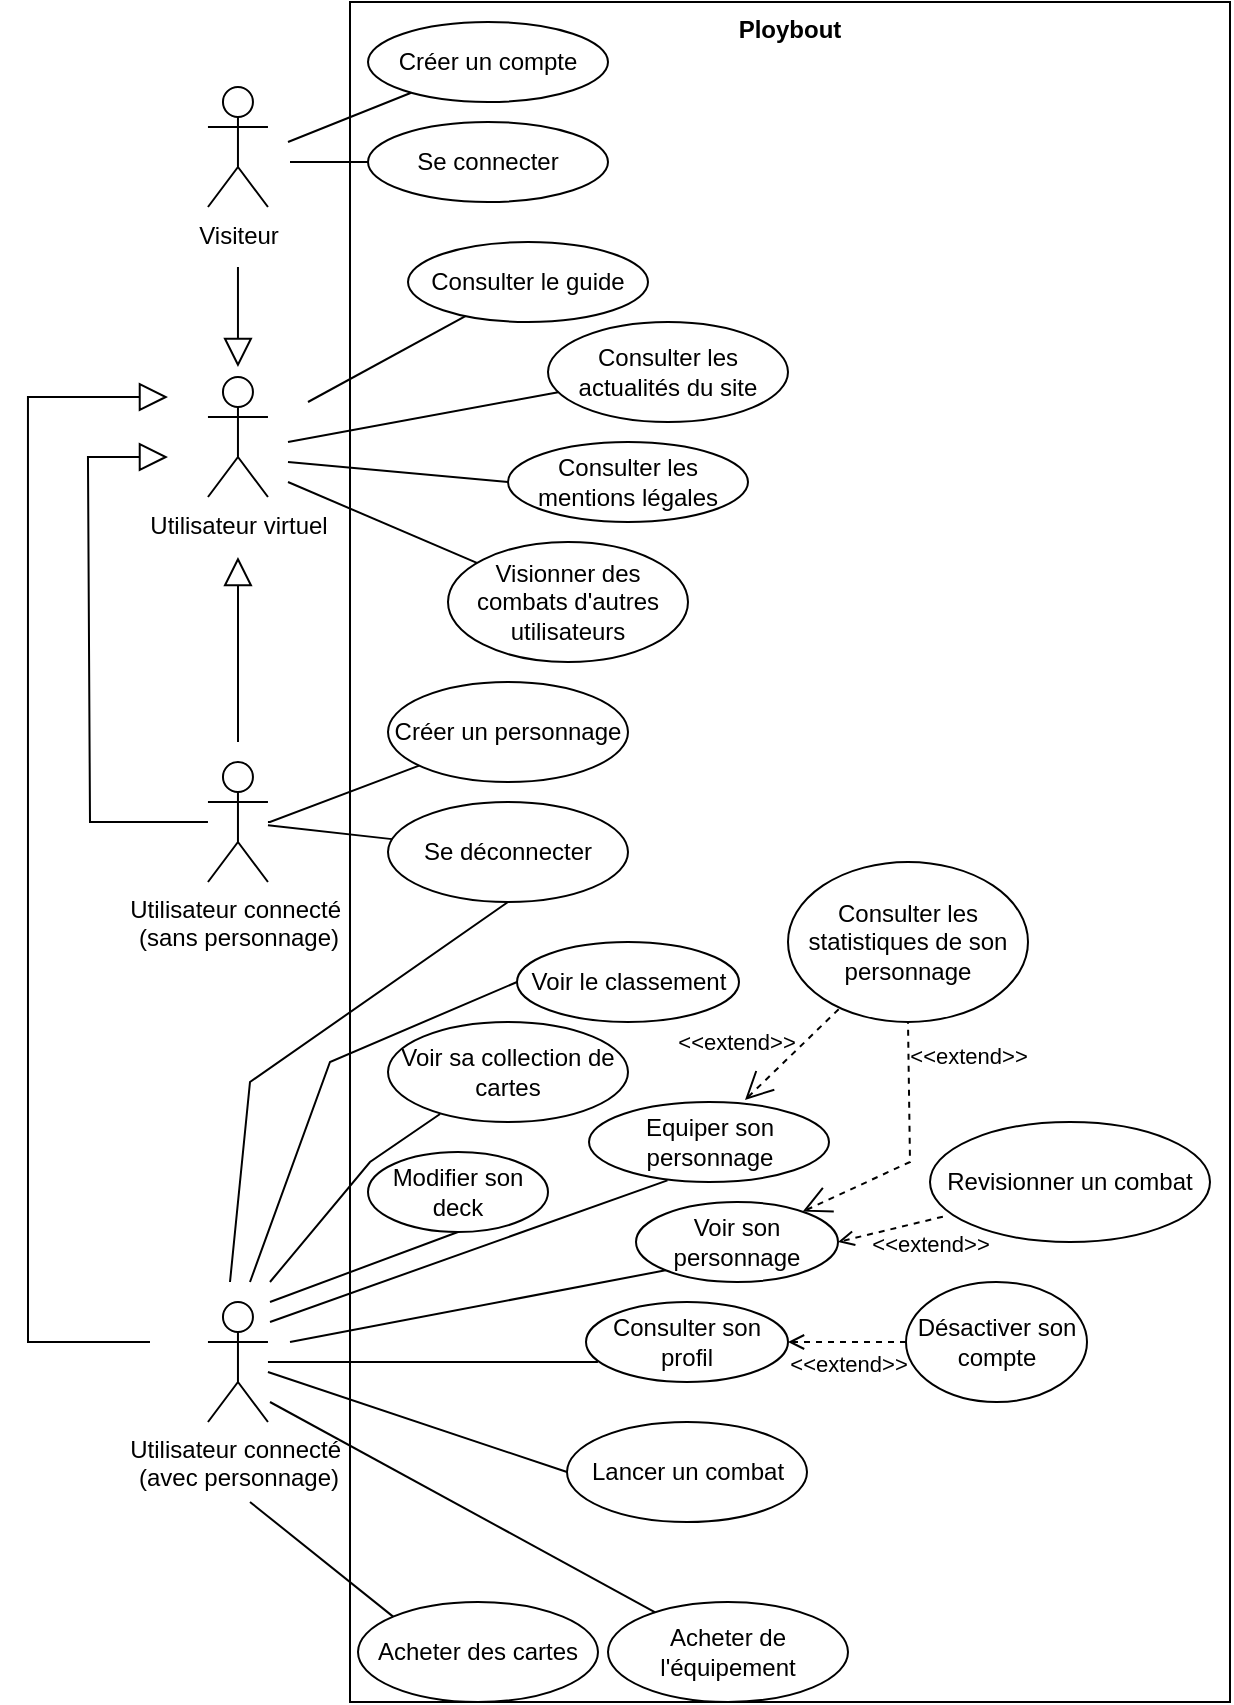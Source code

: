 <mxfile version="26.1.3">
  <diagram name="Page-1" id="ySRm1STF3ZtucR_X7EqH">
    <mxGraphModel dx="2925" dy="1113" grid="1" gridSize="10" guides="1" tooltips="1" connect="1" arrows="1" fold="1" page="1" pageScale="1" pageWidth="827" pageHeight="1169" math="0" shadow="0">
      <root>
        <mxCell id="0" />
        <mxCell id="1" parent="0" />
        <mxCell id="HJMxeG1oSkIeelWJfz3V-1" value="Ploybout" style="shape=rect;html=1;verticalAlign=top;fontStyle=1;whiteSpace=wrap;align=center;" parent="1" vertex="1">
          <mxGeometry x="170" y="10" width="440" height="850" as="geometry" />
        </mxCell>
        <mxCell id="HJMxeG1oSkIeelWJfz3V-2" value="Visiteur" style="shape=umlActor;verticalLabelPosition=bottom;verticalAlign=top;html=1;outlineConnect=0;" parent="1" vertex="1">
          <mxGeometry x="98.98" y="52.5" width="30" height="60" as="geometry" />
        </mxCell>
        <mxCell id="HJMxeG1oSkIeelWJfz3V-3" value="&lt;div&gt;Utilisateur connecté&amp;nbsp;&lt;/div&gt;&lt;div&gt;(avec personnage)&lt;/div&gt;" style="shape=umlActor;verticalLabelPosition=bottom;verticalAlign=top;html=1;outlineConnect=0;" parent="1" vertex="1">
          <mxGeometry x="98.98" y="660" width="30" height="60" as="geometry" />
        </mxCell>
        <mxCell id="HJMxeG1oSkIeelWJfz3V-5" value="Consulter le guide" style="ellipse;whiteSpace=wrap;html=1;" parent="1" vertex="1">
          <mxGeometry x="199" y="130" width="120" height="40" as="geometry" />
        </mxCell>
        <mxCell id="HJMxeG1oSkIeelWJfz3V-6" value="Consulter les actualités du site" style="ellipse;whiteSpace=wrap;html=1;" parent="1" vertex="1">
          <mxGeometry x="269" y="170" width="120" height="50" as="geometry" />
        </mxCell>
        <mxCell id="HJMxeG1oSkIeelWJfz3V-7" value="Consulter les mentions légales" style="ellipse;whiteSpace=wrap;html=1;" parent="1" vertex="1">
          <mxGeometry x="249" y="230" width="120" height="40" as="geometry" />
        </mxCell>
        <mxCell id="HJMxeG1oSkIeelWJfz3V-8" value="Lancer un combat" style="ellipse;whiteSpace=wrap;html=1;" parent="1" vertex="1">
          <mxGeometry x="278.5" y="720" width="120" height="50" as="geometry" />
        </mxCell>
        <mxCell id="HJMxeG1oSkIeelWJfz3V-9" value="Equiper son personnage" style="ellipse;whiteSpace=wrap;html=1;" parent="1" vertex="1">
          <mxGeometry x="289.5" y="560" width="120" height="40" as="geometry" />
        </mxCell>
        <mxCell id="HJMxeG1oSkIeelWJfz3V-10" value="Modifier son deck" style="ellipse;whiteSpace=wrap;html=1;" parent="1" vertex="1">
          <mxGeometry x="179" y="585" width="90" height="40" as="geometry" />
        </mxCell>
        <mxCell id="HJMxeG1oSkIeelWJfz3V-11" value="Voir son personnage" style="ellipse;whiteSpace=wrap;html=1;" parent="1" vertex="1">
          <mxGeometry x="313" y="610" width="101" height="40" as="geometry" />
        </mxCell>
        <mxCell id="HJMxeG1oSkIeelWJfz3V-12" value="Créer un compte" style="ellipse;whiteSpace=wrap;html=1;" parent="1" vertex="1">
          <mxGeometry x="179" y="20" width="120" height="40" as="geometry" />
        </mxCell>
        <mxCell id="HJMxeG1oSkIeelWJfz3V-13" value="Créer un personnage" style="ellipse;whiteSpace=wrap;html=1;" parent="1" vertex="1">
          <mxGeometry x="189" y="350" width="120" height="50" as="geometry" />
        </mxCell>
        <mxCell id="HJMxeG1oSkIeelWJfz3V-14" value="Se connecter" style="ellipse;whiteSpace=wrap;html=1;" parent="1" vertex="1">
          <mxGeometry x="179" y="70" width="120" height="40" as="geometry" />
        </mxCell>
        <mxCell id="HJMxeG1oSkIeelWJfz3V-15" value="Acheter des cartes" style="ellipse;whiteSpace=wrap;html=1;" parent="1" vertex="1">
          <mxGeometry x="174" y="810" width="120" height="50" as="geometry" />
        </mxCell>
        <mxCell id="HJMxeG1oSkIeelWJfz3V-16" value="Acheter de l&#39;équipement" style="ellipse;whiteSpace=wrap;html=1;" parent="1" vertex="1">
          <mxGeometry x="299" y="810" width="120" height="50" as="geometry" />
        </mxCell>
        <mxCell id="HJMxeG1oSkIeelWJfz3V-17" value="Se déconnecter" style="ellipse;whiteSpace=wrap;html=1;" parent="1" vertex="1">
          <mxGeometry x="189" y="410" width="120" height="50" as="geometry" />
        </mxCell>
        <mxCell id="HJMxeG1oSkIeelWJfz3V-18" value="Voir sa collection de cartes" style="ellipse;whiteSpace=wrap;html=1;" parent="1" vertex="1">
          <mxGeometry x="189" y="520" width="120" height="50" as="geometry" />
        </mxCell>
        <mxCell id="HJMxeG1oSkIeelWJfz3V-19" value="Revisionner un combat" style="ellipse;whiteSpace=wrap;html=1;" parent="1" vertex="1">
          <mxGeometry x="460" y="570" width="140" height="60" as="geometry" />
        </mxCell>
        <mxCell id="HJMxeG1oSkIeelWJfz3V-20" value="Utilisateur virtuel" style="shape=umlActor;verticalLabelPosition=bottom;verticalAlign=top;html=1;outlineConnect=0;" parent="1" vertex="1">
          <mxGeometry x="98.98" y="197.5" width="30" height="60" as="geometry" />
        </mxCell>
        <mxCell id="HJMxeG1oSkIeelWJfz3V-21" value="Utilisateur connecté&amp;nbsp;&lt;div&gt;(sans personnage)&lt;/div&gt;" style="shape=umlActor;verticalLabelPosition=bottom;verticalAlign=top;html=1;outlineConnect=0;" parent="1" vertex="1">
          <mxGeometry x="98.98" y="390" width="30" height="60" as="geometry" />
        </mxCell>
        <mxCell id="HJMxeG1oSkIeelWJfz3V-22" value="" style="edgeStyle=none;html=1;endArrow=block;endFill=0;endSize=12;verticalAlign=bottom;rounded=0;" parent="1" edge="1">
          <mxGeometry width="160" relative="1" as="geometry">
            <mxPoint x="114" y="380" as="sourcePoint" />
            <mxPoint x="113.98" y="287.5" as="targetPoint" />
          </mxGeometry>
        </mxCell>
        <mxCell id="HJMxeG1oSkIeelWJfz3V-23" value="" style="edgeStyle=none;html=1;endArrow=block;endFill=0;endSize=12;verticalAlign=bottom;rounded=0;" parent="1" edge="1">
          <mxGeometry width="160" relative="1" as="geometry">
            <mxPoint x="113.98" y="142.5" as="sourcePoint" />
            <mxPoint x="113.98" y="192.5" as="targetPoint" />
          </mxGeometry>
        </mxCell>
        <mxCell id="HJMxeG1oSkIeelWJfz3V-24" value="" style="edgeStyle=none;html=1;endArrow=block;endFill=0;endSize=12;verticalAlign=bottom;rounded=0;" parent="1" source="HJMxeG1oSkIeelWJfz3V-21" edge="1">
          <mxGeometry width="160" relative="1" as="geometry">
            <mxPoint x="98.98" y="477.5" as="sourcePoint" />
            <mxPoint x="78.98" y="237.5" as="targetPoint" />
            <Array as="points">
              <mxPoint x="40" y="420" />
              <mxPoint x="38.98" y="237.5" />
            </Array>
          </mxGeometry>
        </mxCell>
        <mxCell id="HJMxeG1oSkIeelWJfz3V-26" value="" style="endArrow=none;html=1;rounded=0;" parent="1" target="HJMxeG1oSkIeelWJfz3V-12" edge="1">
          <mxGeometry width="50" height="50" relative="1" as="geometry">
            <mxPoint x="139" y="80" as="sourcePoint" />
            <mxPoint x="409" y="325" as="targetPoint" />
          </mxGeometry>
        </mxCell>
        <mxCell id="HJMxeG1oSkIeelWJfz3V-27" value="" style="endArrow=none;html=1;rounded=0;" parent="1" target="HJMxeG1oSkIeelWJfz3V-14" edge="1">
          <mxGeometry width="50" height="50" relative="1" as="geometry">
            <mxPoint x="140" y="90" as="sourcePoint" />
            <mxPoint x="211" y="-45" as="targetPoint" />
          </mxGeometry>
        </mxCell>
        <mxCell id="HJMxeG1oSkIeelWJfz3V-28" value="" style="endArrow=none;html=1;rounded=0;" parent="1" target="HJMxeG1oSkIeelWJfz3V-5" edge="1">
          <mxGeometry width="50" height="50" relative="1" as="geometry">
            <mxPoint x="149" y="210" as="sourcePoint" />
            <mxPoint x="189" y="99" as="targetPoint" />
          </mxGeometry>
        </mxCell>
        <mxCell id="HJMxeG1oSkIeelWJfz3V-29" value="" style="endArrow=none;html=1;rounded=0;" parent="1" target="HJMxeG1oSkIeelWJfz3V-6" edge="1">
          <mxGeometry width="50" height="50" relative="1" as="geometry">
            <mxPoint x="139" y="230" as="sourcePoint" />
            <mxPoint x="245" y="186" as="targetPoint" />
          </mxGeometry>
        </mxCell>
        <mxCell id="HJMxeG1oSkIeelWJfz3V-30" value="" style="endArrow=none;html=1;rounded=0;entryX=0;entryY=0.5;entryDx=0;entryDy=0;" parent="1" target="HJMxeG1oSkIeelWJfz3V-7" edge="1">
          <mxGeometry width="50" height="50" relative="1" as="geometry">
            <mxPoint x="139" y="240" as="sourcePoint" />
            <mxPoint x="209" y="270" as="targetPoint" />
          </mxGeometry>
        </mxCell>
        <mxCell id="HJMxeG1oSkIeelWJfz3V-31" value="" style="endArrow=none;html=1;rounded=0;" parent="1" source="HJMxeG1oSkIeelWJfz3V-21" target="HJMxeG1oSkIeelWJfz3V-17" edge="1">
          <mxGeometry width="50" height="50" relative="1" as="geometry">
            <mxPoint x="139" y="455" as="sourcePoint" />
            <mxPoint x="409" y="440" as="targetPoint" />
          </mxGeometry>
        </mxCell>
        <mxCell id="HJMxeG1oSkIeelWJfz3V-32" value="" style="edgeStyle=none;html=1;endArrow=block;endFill=0;endSize=12;verticalAlign=bottom;rounded=0;" parent="1" edge="1">
          <mxGeometry width="160" relative="1" as="geometry">
            <mxPoint x="70" y="680" as="sourcePoint" />
            <mxPoint x="78.98" y="207.5" as="targetPoint" />
            <Array as="points">
              <mxPoint x="9" y="680" />
              <mxPoint x="8.98" y="207.5" />
            </Array>
          </mxGeometry>
        </mxCell>
        <mxCell id="HJMxeG1oSkIeelWJfz3V-33" value="Visionner des combats d&#39;autres utilisateurs" style="ellipse;whiteSpace=wrap;html=1;" parent="1" vertex="1">
          <mxGeometry x="219" y="280" width="120" height="60" as="geometry" />
        </mxCell>
        <mxCell id="HJMxeG1oSkIeelWJfz3V-34" value="" style="endArrow=none;html=1;rounded=0;" parent="1" target="HJMxeG1oSkIeelWJfz3V-33" edge="1">
          <mxGeometry width="50" height="50" relative="1" as="geometry">
            <mxPoint x="139" y="250" as="sourcePoint" />
            <mxPoint x="209" y="320" as="targetPoint" />
          </mxGeometry>
        </mxCell>
        <mxCell id="HJMxeG1oSkIeelWJfz3V-35" value="" style="endArrow=none;html=1;rounded=0;entryX=0.217;entryY=0.92;entryDx=0;entryDy=0;entryPerimeter=0;" parent="1" target="HJMxeG1oSkIeelWJfz3V-18" edge="1">
          <mxGeometry width="50" height="50" relative="1" as="geometry">
            <mxPoint x="130" y="650" as="sourcePoint" />
            <mxPoint x="108.98" y="597.5" as="targetPoint" />
            <Array as="points">
              <mxPoint x="180" y="590" />
            </Array>
          </mxGeometry>
        </mxCell>
        <mxCell id="HJMxeG1oSkIeelWJfz3V-36" value="" style="endArrow=none;html=1;rounded=0;" parent="1" source="HJMxeG1oSkIeelWJfz3V-21" target="HJMxeG1oSkIeelWJfz3V-13" edge="1">
          <mxGeometry width="50" height="50" relative="1" as="geometry">
            <mxPoint x="149" y="430" as="sourcePoint" />
            <mxPoint x="409" y="510" as="targetPoint" />
            <Array as="points">
              <mxPoint x="130" y="420" />
            </Array>
          </mxGeometry>
        </mxCell>
        <mxCell id="HJMxeG1oSkIeelWJfz3V-37" value="" style="endArrow=none;html=1;rounded=0;entryX=0.327;entryY=0.979;entryDx=0;entryDy=0;entryPerimeter=0;" parent="1" target="HJMxeG1oSkIeelWJfz3V-9" edge="1">
          <mxGeometry width="50" height="50" relative="1" as="geometry">
            <mxPoint x="130" y="670" as="sourcePoint" />
            <mxPoint x="409" y="570" as="targetPoint" />
          </mxGeometry>
        </mxCell>
        <mxCell id="HJMxeG1oSkIeelWJfz3V-38" value="" style="endArrow=none;html=1;rounded=0;entryX=0;entryY=0.5;entryDx=0;entryDy=0;" parent="1" source="HJMxeG1oSkIeelWJfz3V-3" target="HJMxeG1oSkIeelWJfz3V-8" edge="1">
          <mxGeometry width="50" height="50" relative="1" as="geometry">
            <mxPoint x="149" y="770" as="sourcePoint" />
            <mxPoint x="409" y="570" as="targetPoint" />
          </mxGeometry>
        </mxCell>
        <mxCell id="HJMxeG1oSkIeelWJfz3V-39" value="" style="endArrow=none;html=1;rounded=0;entryX=0;entryY=1;entryDx=0;entryDy=0;" parent="1" target="HJMxeG1oSkIeelWJfz3V-11" edge="1">
          <mxGeometry width="50" height="50" relative="1" as="geometry">
            <mxPoint x="140" y="680" as="sourcePoint" />
            <mxPoint x="409" y="570" as="targetPoint" />
          </mxGeometry>
        </mxCell>
        <mxCell id="HJMxeG1oSkIeelWJfz3V-40" value="&amp;lt;&amp;lt;extend&amp;gt;&amp;gt;" style="edgeStyle=none;html=1;startArrow=open;endArrow=none;startSize=12;verticalAlign=bottom;dashed=1;labelBackgroundColor=none;rounded=0;entryX=0.5;entryY=1;entryDx=0;entryDy=0;" parent="1" source="HJMxeG1oSkIeelWJfz3V-11" target="HJMxeG1oSkIeelWJfz3V-41" edge="1">
          <mxGeometry x="0.593" y="-30" width="160" relative="1" as="geometry">
            <mxPoint x="299" y="600" as="sourcePoint" />
            <mxPoint x="559" y="620" as="targetPoint" />
            <Array as="points">
              <mxPoint x="450" y="590" />
            </Array>
            <mxPoint as="offset" />
          </mxGeometry>
        </mxCell>
        <mxCell id="HJMxeG1oSkIeelWJfz3V-41" value="Consulter les statistiques de son personnage" style="ellipse;whiteSpace=wrap;html=1;" parent="1" vertex="1">
          <mxGeometry x="389" y="440" width="120" height="80" as="geometry" />
        </mxCell>
        <mxCell id="HJMxeG1oSkIeelWJfz3V-47" value="" style="endArrow=none;html=1;rounded=0;entryX=0;entryY=0;entryDx=0;entryDy=0;" parent="1" target="HJMxeG1oSkIeelWJfz3V-15" edge="1">
          <mxGeometry width="50" height="50" relative="1" as="geometry">
            <mxPoint x="120" y="760" as="sourcePoint" />
            <mxPoint x="409" y="670" as="targetPoint" />
          </mxGeometry>
        </mxCell>
        <mxCell id="HJMxeG1oSkIeelWJfz3V-48" value="" style="endArrow=none;html=1;rounded=0;" parent="1" target="HJMxeG1oSkIeelWJfz3V-16" edge="1">
          <mxGeometry width="50" height="50" relative="1" as="geometry">
            <mxPoint x="130" y="710" as="sourcePoint" />
            <mxPoint x="409" y="670" as="targetPoint" />
          </mxGeometry>
        </mxCell>
        <mxCell id="HJMxeG1oSkIeelWJfz3V-49" value="&amp;lt;&amp;lt;extend&amp;gt;&amp;gt;" style="edgeStyle=none;html=1;startArrow=open;endArrow=none;startSize=12;verticalAlign=bottom;dashed=1;labelBackgroundColor=none;rounded=0;exitX=0.65;exitY=-0.025;exitDx=0;exitDy=0;exitPerimeter=0;" parent="1" source="HJMxeG1oSkIeelWJfz3V-9" target="HJMxeG1oSkIeelWJfz3V-41" edge="1">
          <mxGeometry x="-0.69" y="18" width="160" relative="1" as="geometry">
            <mxPoint x="299" y="600" as="sourcePoint" />
            <mxPoint x="459" y="600" as="targetPoint" />
            <mxPoint as="offset" />
          </mxGeometry>
        </mxCell>
        <mxCell id="HJMxeG1oSkIeelWJfz3V-50" value="" style="endArrow=none;html=1;rounded=0;entryX=0.5;entryY=1;entryDx=0;entryDy=0;" parent="1" target="HJMxeG1oSkIeelWJfz3V-10" edge="1">
          <mxGeometry width="50" height="50" relative="1" as="geometry">
            <mxPoint x="130" y="660" as="sourcePoint" />
            <mxPoint x="409" y="570" as="targetPoint" />
          </mxGeometry>
        </mxCell>
        <mxCell id="HJMxeG1oSkIeelWJfz3V-55" value="" style="endArrow=none;html=1;rounded=0;entryX=0.5;entryY=1;entryDx=0;entryDy=0;" parent="1" target="HJMxeG1oSkIeelWJfz3V-17" edge="1">
          <mxGeometry width="50" height="50" relative="1" as="geometry">
            <mxPoint x="110" y="650" as="sourcePoint" />
            <mxPoint x="410" y="470" as="targetPoint" />
            <Array as="points">
              <mxPoint x="120" y="550" />
            </Array>
          </mxGeometry>
        </mxCell>
        <mxCell id="HJMxeG1oSkIeelWJfz3V-60" value="Voir le classement" style="ellipse;whiteSpace=wrap;html=1;" parent="1" vertex="1">
          <mxGeometry x="253.5" y="480" width="111" height="40" as="geometry" />
        </mxCell>
        <mxCell id="HJMxeG1oSkIeelWJfz3V-61" value="" style="endArrow=none;html=1;rounded=0;entryX=0;entryY=0.5;entryDx=0;entryDy=0;" parent="1" target="HJMxeG1oSkIeelWJfz3V-60" edge="1">
          <mxGeometry width="50" height="50" relative="1" as="geometry">
            <mxPoint x="120" y="650" as="sourcePoint" />
            <mxPoint x="249" y="500" as="targetPoint" />
            <Array as="points">
              <mxPoint x="160" y="540" />
            </Array>
          </mxGeometry>
        </mxCell>
        <mxCell id="HJMxeG1oSkIeelWJfz3V-62" value="Consulter son profil" style="ellipse;whiteSpace=wrap;html=1;" parent="1" vertex="1">
          <mxGeometry x="288" y="660" width="101" height="40" as="geometry" />
        </mxCell>
        <mxCell id="HJMxeG1oSkIeelWJfz3V-63" value="" style="endArrow=none;html=1;rounded=0;entryX=0.059;entryY=0.75;entryDx=0;entryDy=0;entryPerimeter=0;" parent="1" source="HJMxeG1oSkIeelWJfz3V-3" target="HJMxeG1oSkIeelWJfz3V-62" edge="1">
          <mxGeometry width="50" height="50" relative="1" as="geometry">
            <mxPoint x="140" y="770" as="sourcePoint" />
            <mxPoint x="209" y="720" as="targetPoint" />
          </mxGeometry>
        </mxCell>
        <mxCell id="HJMxeG1oSkIeelWJfz3V-64" value="Désactiver son compte" style="ellipse;whiteSpace=wrap;html=1;" parent="1" vertex="1">
          <mxGeometry x="448" y="650" width="90.5" height="60" as="geometry" />
        </mxCell>
        <mxCell id="HJMxeG1oSkIeelWJfz3V-65" value="&amp;lt;&amp;lt;extend&amp;gt;&amp;gt;" style="html=1;verticalAlign=bottom;labelBackgroundColor=none;endArrow=open;endFill=0;dashed=1;rounded=0;exitX=0;exitY=0.5;exitDx=0;exitDy=0;entryX=1;entryY=0.5;entryDx=0;entryDy=0;" parent="1" source="HJMxeG1oSkIeelWJfz3V-64" target="HJMxeG1oSkIeelWJfz3V-62" edge="1">
          <mxGeometry x="-0.017" y="20" width="160" relative="1" as="geometry">
            <mxPoint x="370" y="690" as="sourcePoint" />
            <mxPoint x="340" y="690" as="targetPoint" />
            <Array as="points" />
            <mxPoint as="offset" />
          </mxGeometry>
        </mxCell>
        <mxCell id="SLvme4ZmVPLQv_U2y6gt-3" value="&amp;lt;&amp;lt;extend&amp;gt;&amp;gt;" style="html=1;verticalAlign=bottom;labelBackgroundColor=none;endArrow=open;endFill=0;dashed=1;rounded=0;exitX=0.046;exitY=0.789;exitDx=0;exitDy=0;entryX=1;entryY=0.5;entryDx=0;entryDy=0;exitPerimeter=0;" edge="1" parent="1" source="HJMxeG1oSkIeelWJfz3V-19" target="HJMxeG1oSkIeelWJfz3V-11">
          <mxGeometry x="-0.571" y="21" width="160" relative="1" as="geometry">
            <mxPoint x="458" y="690" as="sourcePoint" />
            <mxPoint x="399" y="690" as="targetPoint" />
            <Array as="points" />
            <mxPoint as="offset" />
          </mxGeometry>
        </mxCell>
      </root>
    </mxGraphModel>
  </diagram>
</mxfile>
